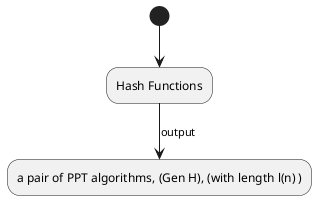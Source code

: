 @startuml
(*) --> "Hash Functions"
--> [output] "a pair of PPT algorithms, (Gen H), (with length l(n) )"
@enduml
